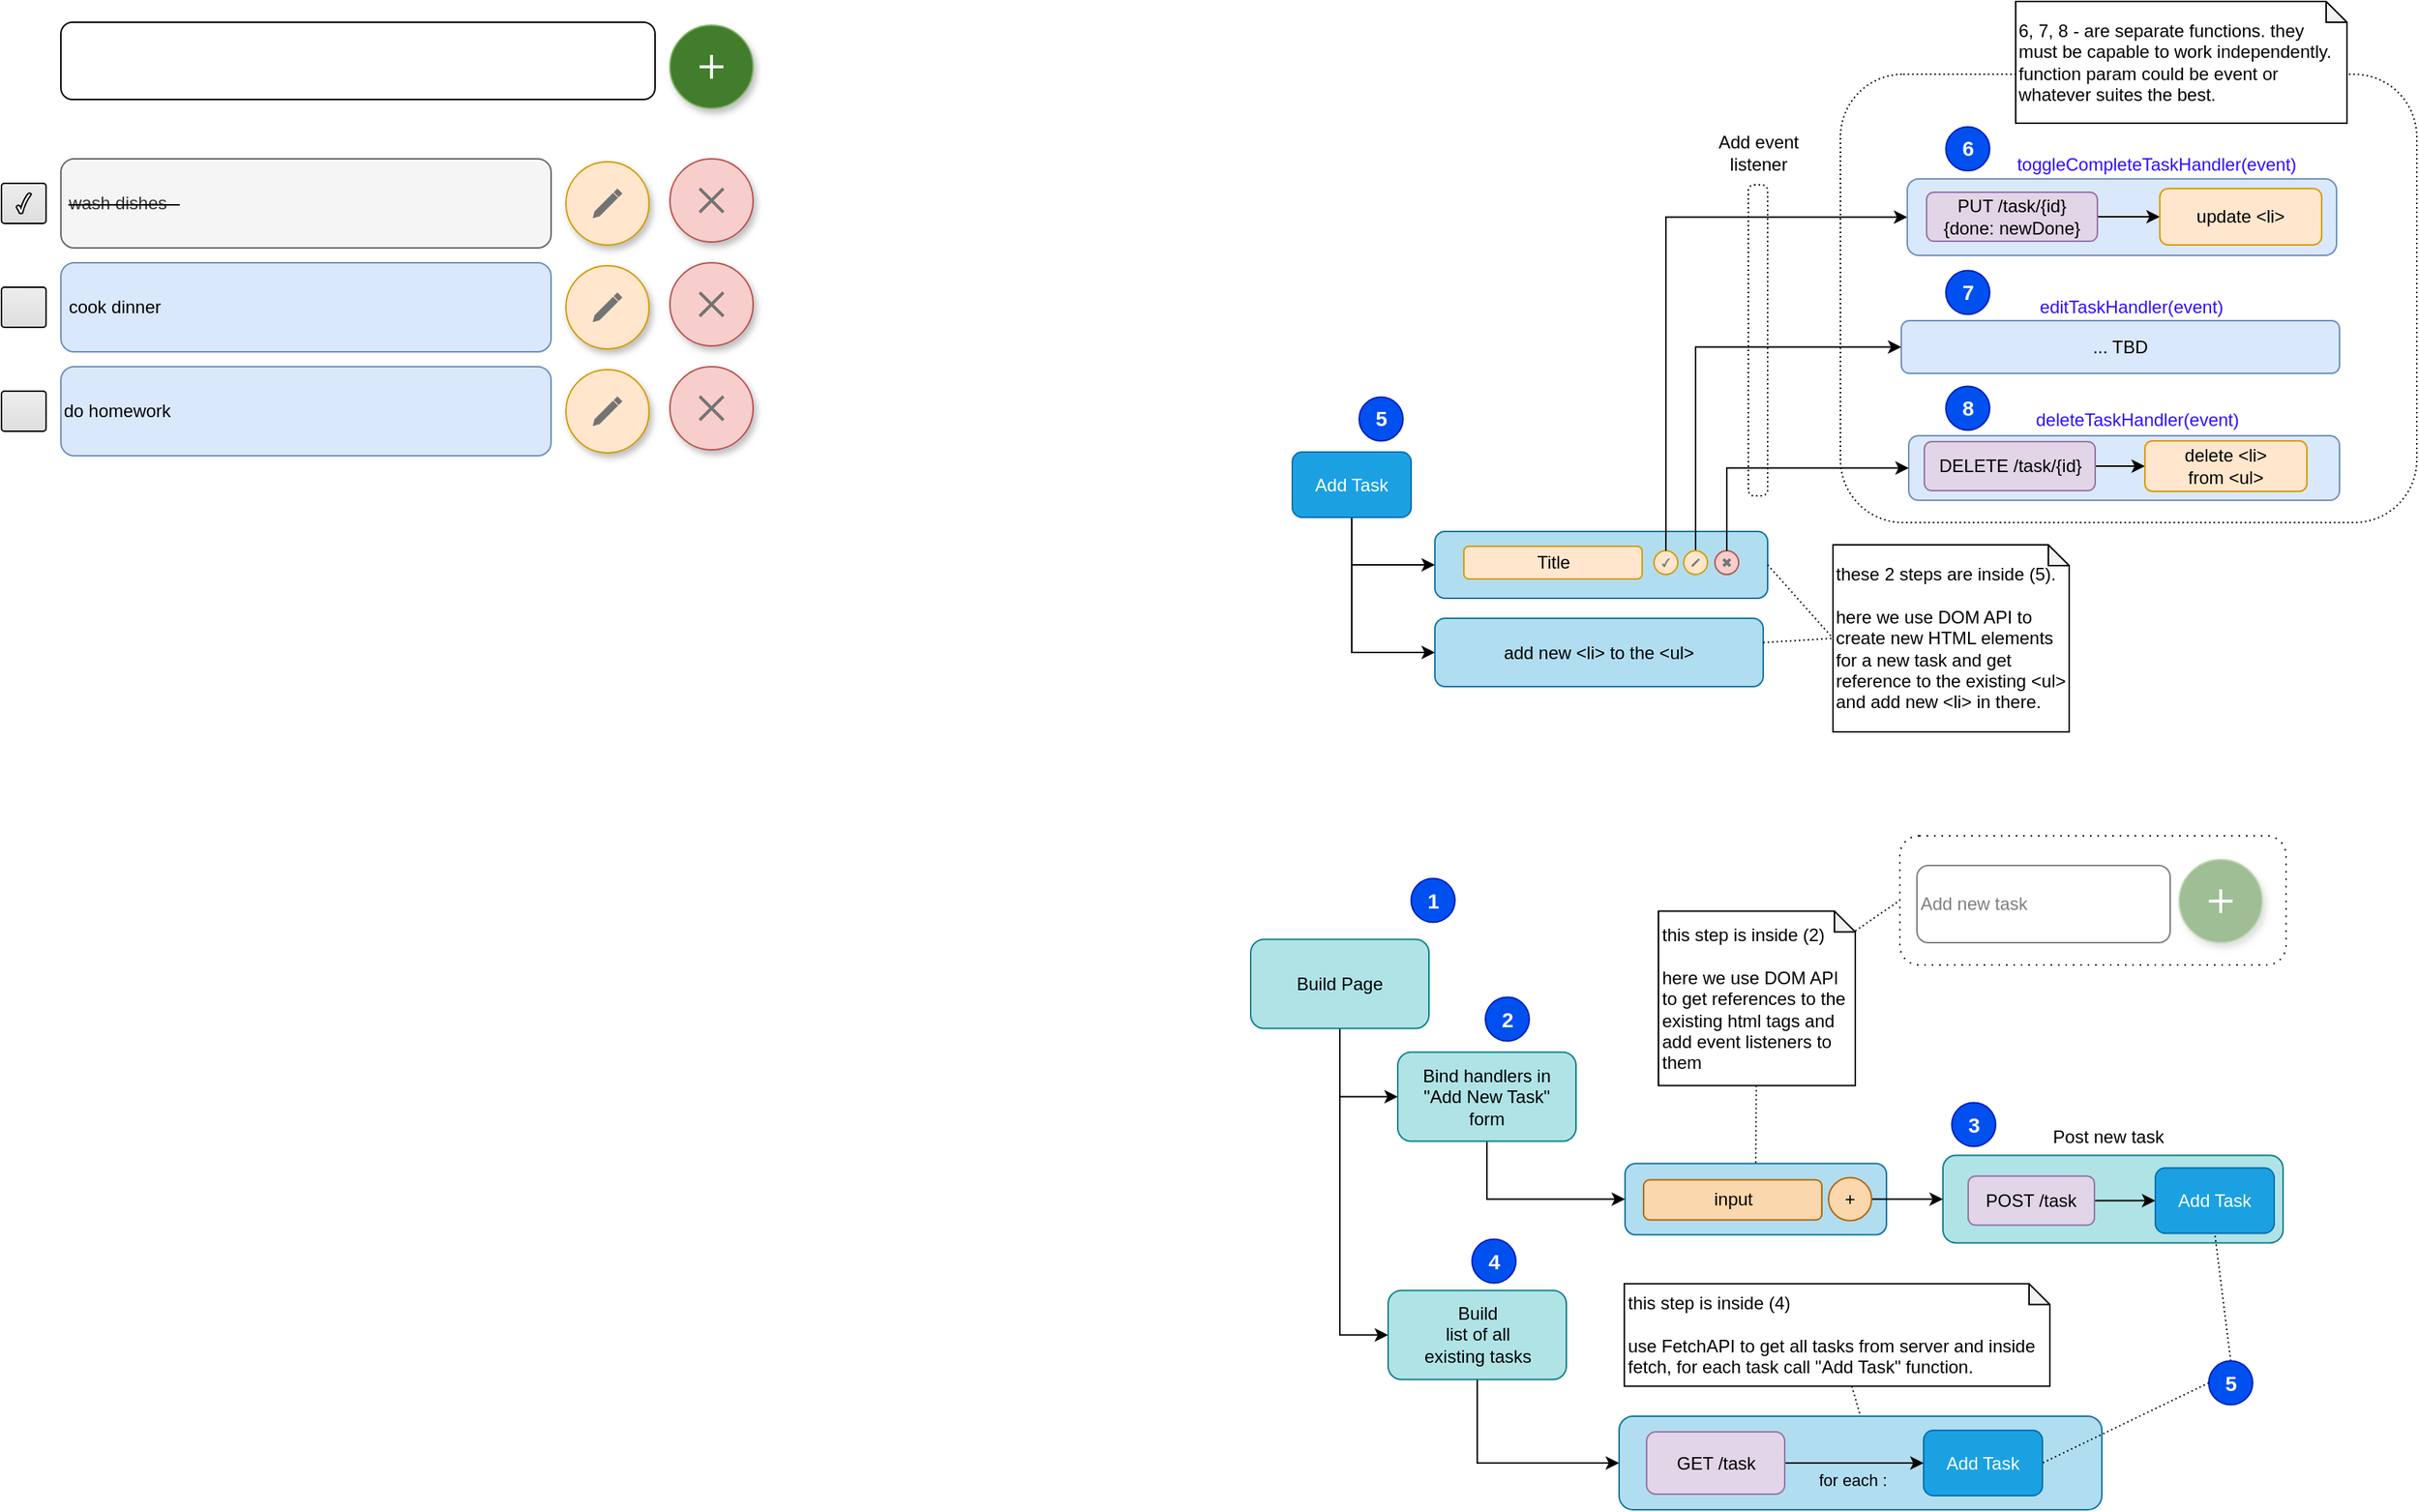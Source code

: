 <mxfile version="22.1.11" type="device">
  <diagram name="Page-1" id="iMQ4scvDYvINq1XZOUV-">
    <mxGraphModel dx="2390" dy="1423" grid="0" gridSize="10" guides="1" tooltips="1" connect="1" arrows="1" fold="1" page="1" pageScale="1" pageWidth="850" pageHeight="1100" math="0" shadow="0">
      <root>
        <mxCell id="0" />
        <mxCell id="1" parent="0" />
        <mxCell id="M3VwBtbTwz1de0m6aLjh-106" value="" style="rounded=1;whiteSpace=wrap;html=1;arcSize=14;dashed=1;dashPattern=1 2;" vertex="1" parent="1">
          <mxGeometry x="1278" y="83" width="388" height="302" as="geometry" />
        </mxCell>
        <mxCell id="M3VwBtbTwz1de0m6aLjh-91" value="" style="rounded=1;whiteSpace=wrap;html=1;arcSize=30;dashed=1;dashPattern=1 2;" vertex="1" parent="1">
          <mxGeometry x="1216" y="157.5" width="13" height="209.5" as="geometry" />
        </mxCell>
        <mxCell id="M3VwBtbTwz1de0m6aLjh-63" value="" style="rounded=1;whiteSpace=wrap;html=1;fillColor=#dae8fc;strokeColor=#6c8ebf;" vertex="1" parent="1">
          <mxGeometry x="1324" y="326.5" width="290" height="43.5" as="geometry" />
        </mxCell>
        <mxCell id="M3VwBtbTwz1de0m6aLjh-37" value="" style="rounded=1;whiteSpace=wrap;html=1;fillColor=#b0e3e6;strokeColor=#0e8088;" vertex="1" parent="1">
          <mxGeometry x="1347" y="811.25" width="229" height="59" as="geometry" />
        </mxCell>
        <mxCell id="M3VwBtbTwz1de0m6aLjh-9" value="" style="rounded=1;whiteSpace=wrap;html=1;fillColor=#b1ddf0;strokeColor=#10739e;" vertex="1" parent="1">
          <mxGeometry x="1133" y="816.75" width="176" height="48" as="geometry" />
        </mxCell>
        <mxCell id="M3VwBtbTwz1de0m6aLjh-16" value="" style="rounded=1;whiteSpace=wrap;html=1;fillColor=#b1ddf0;strokeColor=#10739e;" vertex="1" parent="1">
          <mxGeometry x="1129" y="987" width="325" height="63" as="geometry" />
        </mxCell>
        <mxCell id="ECK3vgAFCEgA1QiS_V0F-1" value="&amp;nbsp;wash dishes" style="rounded=1;whiteSpace=wrap;html=1;align=left;fillColor=#f5f5f5;fontColor=#333333;strokeColor=#666666;" parent="1" vertex="1">
          <mxGeometry x="80" y="140" width="330" height="60" as="geometry" />
        </mxCell>
        <mxCell id="ECK3vgAFCEgA1QiS_V0F-3" value="" style="shape=ellipse;fillColor=#417D2C;strokeColor=#82b366;shadow=1;aspect=fixed;sketch=0;html=1;labelPosition=center;verticalLabelPosition=bottom;align=center;verticalAlign=top;" parent="1" vertex="1">
          <mxGeometry x="490" y="50" width="56" height="56" as="geometry" />
        </mxCell>
        <mxCell id="ECK3vgAFCEgA1QiS_V0F-4" value="" style="dashed=0;html=1;shape=mxgraph.gmdl.plus;strokeColor=#ffffff;strokeWidth=2;shadow=0;sketch=0;" parent="ECK3vgAFCEgA1QiS_V0F-3" vertex="1">
          <mxGeometry x="20" y="20" width="16" height="16" as="geometry" />
        </mxCell>
        <mxCell id="ECK3vgAFCEgA1QiS_V0F-13" value="" style="shape=ellipse;dashed=0;strokeColor=#d79b00;shadow=1;fontSize=13;align=center;verticalAlign=top;labelPosition=center;verticalLabelPosition=bottom;html=1;aspect=fixed;fillColor=#ffe6cc;" parent="1" vertex="1">
          <mxGeometry x="420" y="142" width="56" height="56" as="geometry" />
        </mxCell>
        <mxCell id="ECK3vgAFCEgA1QiS_V0F-14" value="" style="dashed=0;html=1;shape=mxgraph.gmdl.edit;strokeColor=none;fillColor=#737373;shadow=0;sketch=0;html=1;labelPosition=center;verticalLabelPosition=bottom;align=center;verticalAlign=top;" parent="ECK3vgAFCEgA1QiS_V0F-13" vertex="1">
          <mxGeometry x="18" y="18" width="20" height="20" as="geometry" />
        </mxCell>
        <mxCell id="ECK3vgAFCEgA1QiS_V0F-15" value="" style="shape=ellipse;dashed=0;strokeColor=#b85450;shadow=1;fontSize=13;align=center;verticalAlign=top;labelPosition=center;verticalLabelPosition=bottom;html=1;aspect=fixed;fillColor=#f8cecc;" parent="1" vertex="1">
          <mxGeometry x="490" y="140" width="56" height="56" as="geometry" />
        </mxCell>
        <mxCell id="ECK3vgAFCEgA1QiS_V0F-16" value="" style="dashed=0;html=1;shape=mxgraph.gmdl.x;strokeColor=#737373;strokeWidth=2;shadow=0;sketch=0;html=1;labelPosition=center;verticalLabelPosition=bottom;align=center;verticalAlign=top;" parent="ECK3vgAFCEgA1QiS_V0F-15" vertex="1">
          <mxGeometry x="20" y="20" width="16" height="16" as="geometry" />
        </mxCell>
        <mxCell id="ECK3vgAFCEgA1QiS_V0F-17" value="&amp;nbsp;cook dinner" style="rounded=1;whiteSpace=wrap;html=1;align=left;fillColor=#dae8fc;strokeColor=#6c8ebf;" parent="1" vertex="1">
          <mxGeometry x="80" y="210" width="330" height="60" as="geometry" />
        </mxCell>
        <mxCell id="ECK3vgAFCEgA1QiS_V0F-19" value="" style="shape=ellipse;dashed=0;strokeColor=#d79b00;shadow=1;fontSize=13;align=center;verticalAlign=top;labelPosition=center;verticalLabelPosition=bottom;html=1;aspect=fixed;fillColor=#ffe6cc;" parent="1" vertex="1">
          <mxGeometry x="420" y="212" width="56" height="56" as="geometry" />
        </mxCell>
        <mxCell id="ECK3vgAFCEgA1QiS_V0F-20" value="" style="dashed=0;html=1;shape=mxgraph.gmdl.edit;strokeColor=none;fillColor=#737373;shadow=0;sketch=0;html=1;labelPosition=center;verticalLabelPosition=bottom;align=center;verticalAlign=top;" parent="ECK3vgAFCEgA1QiS_V0F-19" vertex="1">
          <mxGeometry x="18" y="18" width="20" height="20" as="geometry" />
        </mxCell>
        <mxCell id="ECK3vgAFCEgA1QiS_V0F-21" value="" style="shape=ellipse;dashed=0;strokeColor=#b85450;shadow=1;fontSize=13;align=center;verticalAlign=top;labelPosition=center;verticalLabelPosition=bottom;html=1;aspect=fixed;fillColor=#f8cecc;" parent="1" vertex="1">
          <mxGeometry x="490" y="210" width="56" height="56" as="geometry" />
        </mxCell>
        <mxCell id="ECK3vgAFCEgA1QiS_V0F-22" value="" style="dashed=0;html=1;shape=mxgraph.gmdl.x;strokeColor=#737373;strokeWidth=2;shadow=0;sketch=0;html=1;labelPosition=center;verticalLabelPosition=bottom;align=center;verticalAlign=top;" parent="ECK3vgAFCEgA1QiS_V0F-21" vertex="1">
          <mxGeometry x="20" y="20" width="16" height="16" as="geometry" />
        </mxCell>
        <mxCell id="ECK3vgAFCEgA1QiS_V0F-23" value="" style="html=1;shadow=0;dashed=0;shape=mxgraph.bootstrap.checkbox2;labelPosition=right;verticalLabelPosition=middle;align=left;verticalAlign=middle;gradientColor=#DEDEDE;fillColor=#EDEDED;checked=0;spacing=5;checkedFill=#0085FC;checkedStroke=#ffffff;sketch=0;" parent="1" vertex="1">
          <mxGeometry x="40" y="156.5" width="30" height="27" as="geometry" />
        </mxCell>
        <mxCell id="ECK3vgAFCEgA1QiS_V0F-25" value="" style="verticalLabelPosition=bottom;verticalAlign=top;html=1;shape=mxgraph.basic.tick" parent="1" vertex="1">
          <mxGeometry x="50" y="163" width="10" height="14" as="geometry" />
        </mxCell>
        <mxCell id="ECK3vgAFCEgA1QiS_V0F-27" value="" style="html=1;shadow=0;dashed=0;shape=mxgraph.bootstrap.checkbox2;labelPosition=right;verticalLabelPosition=middle;align=left;verticalAlign=middle;gradientColor=#DEDEDE;fillColor=#EDEDED;checked=0;spacing=5;checkedFill=#0085FC;checkedStroke=#ffffff;sketch=0;" parent="1" vertex="1">
          <mxGeometry x="40" y="226.5" width="30" height="27" as="geometry" />
        </mxCell>
        <mxCell id="ECK3vgAFCEgA1QiS_V0F-28" value="" style="rounded=1;whiteSpace=wrap;html=1;align=left;" parent="1" vertex="1">
          <mxGeometry x="80" y="48" width="400" height="52" as="geometry" />
        </mxCell>
        <mxCell id="ECK3vgAFCEgA1QiS_V0F-29" value="" style="endArrow=none;html=1;strokeWidth=1;rounded=0;" parent="1" edge="1">
          <mxGeometry width="50" height="50" relative="1" as="geometry">
            <mxPoint x="85" y="171" as="sourcePoint" />
            <mxPoint x="160" y="171" as="targetPoint" />
          </mxGeometry>
        </mxCell>
        <mxCell id="ECK3vgAFCEgA1QiS_V0F-30" value="do homework" style="rounded=1;whiteSpace=wrap;html=1;align=left;fillColor=#dae8fc;strokeColor=#6c8ebf;" parent="1" vertex="1">
          <mxGeometry x="80" y="280" width="330" height="60" as="geometry" />
        </mxCell>
        <mxCell id="ECK3vgAFCEgA1QiS_V0F-31" value="" style="shape=ellipse;dashed=0;strokeColor=#d79b00;shadow=1;fontSize=13;align=center;verticalAlign=top;labelPosition=center;verticalLabelPosition=bottom;html=1;aspect=fixed;fillColor=#ffe6cc;" parent="1" vertex="1">
          <mxGeometry x="420" y="282" width="56" height="56" as="geometry" />
        </mxCell>
        <mxCell id="ECK3vgAFCEgA1QiS_V0F-32" value="" style="dashed=0;html=1;shape=mxgraph.gmdl.edit;strokeColor=none;fillColor=#737373;shadow=0;sketch=0;html=1;labelPosition=center;verticalLabelPosition=bottom;align=center;verticalAlign=top;" parent="ECK3vgAFCEgA1QiS_V0F-31" vertex="1">
          <mxGeometry x="18" y="18" width="20" height="20" as="geometry" />
        </mxCell>
        <mxCell id="ECK3vgAFCEgA1QiS_V0F-33" value="" style="shape=ellipse;dashed=0;strokeColor=#b85450;shadow=1;fontSize=13;align=center;verticalAlign=top;labelPosition=center;verticalLabelPosition=bottom;html=1;aspect=fixed;fillColor=#f8cecc;" parent="1" vertex="1">
          <mxGeometry x="490" y="280" width="56" height="56" as="geometry" />
        </mxCell>
        <mxCell id="ECK3vgAFCEgA1QiS_V0F-34" value="" style="dashed=0;html=1;shape=mxgraph.gmdl.x;strokeColor=#737373;strokeWidth=2;shadow=0;sketch=0;html=1;labelPosition=center;verticalLabelPosition=bottom;align=center;verticalAlign=top;" parent="ECK3vgAFCEgA1QiS_V0F-33" vertex="1">
          <mxGeometry x="20" y="20" width="16" height="16" as="geometry" />
        </mxCell>
        <mxCell id="ECK3vgAFCEgA1QiS_V0F-35" value="" style="html=1;shadow=0;dashed=0;shape=mxgraph.bootstrap.checkbox2;labelPosition=right;verticalLabelPosition=middle;align=left;verticalAlign=middle;gradientColor=#DEDEDE;fillColor=#EDEDED;checked=0;spacing=5;checkedFill=#0085FC;checkedStroke=#ffffff;sketch=0;" parent="1" vertex="1">
          <mxGeometry x="40" y="296.5" width="30" height="27" as="geometry" />
        </mxCell>
        <mxCell id="M3VwBtbTwz1de0m6aLjh-1" value="Add Task" style="rounded=1;whiteSpace=wrap;html=1;fillColor=#1ba1e2;strokeColor=#006EAF;fontColor=#ffffff;" vertex="1" parent="1">
          <mxGeometry x="1334" y="996.5" width="80" height="44" as="geometry" />
        </mxCell>
        <mxCell id="M3VwBtbTwz1de0m6aLjh-41" style="edgeStyle=orthogonalEdgeStyle;rounded=0;orthogonalLoop=1;jettySize=auto;html=1;entryX=0;entryY=0.5;entryDx=0;entryDy=0;" edge="1" parent="1" source="M3VwBtbTwz1de0m6aLjh-2" target="M3VwBtbTwz1de0m6aLjh-40">
          <mxGeometry relative="1" as="geometry" />
        </mxCell>
        <mxCell id="M3VwBtbTwz1de0m6aLjh-2" value="POST /task" style="rounded=1;whiteSpace=wrap;html=1;fillColor=#e1d5e7;strokeColor=#9673a6;" vertex="1" parent="1">
          <mxGeometry x="1364" y="825.25" width="85" height="33" as="geometry" />
        </mxCell>
        <mxCell id="M3VwBtbTwz1de0m6aLjh-10" style="edgeStyle=orthogonalEdgeStyle;rounded=0;orthogonalLoop=1;jettySize=auto;html=1;entryX=0;entryY=0.5;entryDx=0;entryDy=0;" edge="1" parent="1" source="M3VwBtbTwz1de0m6aLjh-4" target="M3VwBtbTwz1de0m6aLjh-7">
          <mxGeometry relative="1" as="geometry" />
        </mxCell>
        <mxCell id="M3VwBtbTwz1de0m6aLjh-15" style="edgeStyle=orthogonalEdgeStyle;rounded=0;orthogonalLoop=1;jettySize=auto;html=1;entryX=0;entryY=0.5;entryDx=0;entryDy=0;" edge="1" parent="1" source="M3VwBtbTwz1de0m6aLjh-4" target="M3VwBtbTwz1de0m6aLjh-14">
          <mxGeometry relative="1" as="geometry" />
        </mxCell>
        <mxCell id="M3VwBtbTwz1de0m6aLjh-4" value="Build Page" style="rounded=1;whiteSpace=wrap;html=1;fillColor=#b0e3e6;strokeColor=#0e8088;" vertex="1" parent="1">
          <mxGeometry x="881" y="665.75" width="120" height="60" as="geometry" />
        </mxCell>
        <mxCell id="M3VwBtbTwz1de0m6aLjh-13" style="edgeStyle=orthogonalEdgeStyle;rounded=0;orthogonalLoop=1;jettySize=auto;html=1;entryX=0;entryY=0.5;entryDx=0;entryDy=0;exitX=0.5;exitY=1;exitDx=0;exitDy=0;" edge="1" parent="1" source="M3VwBtbTwz1de0m6aLjh-7" target="M3VwBtbTwz1de0m6aLjh-9">
          <mxGeometry relative="1" as="geometry">
            <mxPoint x="1127" y="813.75" as="targetPoint" />
          </mxGeometry>
        </mxCell>
        <mxCell id="M3VwBtbTwz1de0m6aLjh-7" value="Bind handlers in&lt;br&gt;&quot;Add New Task&quot;&lt;br&gt;form" style="rounded=1;whiteSpace=wrap;html=1;fillColor=#b0e3e6;strokeColor=#0e8088;" vertex="1" parent="1">
          <mxGeometry x="980" y="741.75" width="120" height="60" as="geometry" />
        </mxCell>
        <mxCell id="M3VwBtbTwz1de0m6aLjh-35" style="edgeStyle=orthogonalEdgeStyle;rounded=0;orthogonalLoop=1;jettySize=auto;html=1;entryX=0;entryY=0.5;entryDx=0;entryDy=0;" edge="1" parent="1" source="M3VwBtbTwz1de0m6aLjh-8" target="M3VwBtbTwz1de0m6aLjh-1">
          <mxGeometry relative="1" as="geometry" />
        </mxCell>
        <mxCell id="M3VwBtbTwz1de0m6aLjh-72" value="for each :" style="edgeLabel;html=1;align=center;verticalAlign=middle;resizable=0;points=[];labelBackgroundColor=none;" vertex="1" connectable="0" parent="M3VwBtbTwz1de0m6aLjh-35">
          <mxGeometry x="-0.54" relative="1" as="geometry">
            <mxPoint x="24" y="11" as="offset" />
          </mxGeometry>
        </mxCell>
        <mxCell id="M3VwBtbTwz1de0m6aLjh-8" value="GET /task" style="rounded=1;whiteSpace=wrap;html=1;fillColor=#e1d5e7;strokeColor=#9673a6;" vertex="1" parent="1">
          <mxGeometry x="1147.5" y="997.5" width="93" height="42" as="geometry" />
        </mxCell>
        <mxCell id="M3VwBtbTwz1de0m6aLjh-11" value="input" style="rounded=1;whiteSpace=wrap;html=1;fillColor=#fad7ac;strokeColor=#b46504;" vertex="1" parent="1">
          <mxGeometry x="1145.5" y="827.75" width="120" height="27" as="geometry" />
        </mxCell>
        <mxCell id="M3VwBtbTwz1de0m6aLjh-36" style="edgeStyle=orthogonalEdgeStyle;rounded=0;orthogonalLoop=1;jettySize=auto;html=1;entryX=0;entryY=0.5;entryDx=0;entryDy=0;" edge="1" parent="1" source="M3VwBtbTwz1de0m6aLjh-12" target="M3VwBtbTwz1de0m6aLjh-37">
          <mxGeometry relative="1" as="geometry" />
        </mxCell>
        <mxCell id="M3VwBtbTwz1de0m6aLjh-12" value="+" style="ellipse;whiteSpace=wrap;html=1;aspect=fixed;fillColor=#fad7ac;strokeColor=#b46504;" vertex="1" parent="1">
          <mxGeometry x="1270" y="826.25" width="29" height="29" as="geometry" />
        </mxCell>
        <mxCell id="M3VwBtbTwz1de0m6aLjh-17" style="edgeStyle=orthogonalEdgeStyle;rounded=0;orthogonalLoop=1;jettySize=auto;html=1;entryX=0;entryY=0.5;entryDx=0;entryDy=0;exitX=0.5;exitY=1;exitDx=0;exitDy=0;" edge="1" parent="1" source="M3VwBtbTwz1de0m6aLjh-14" target="M3VwBtbTwz1de0m6aLjh-16">
          <mxGeometry relative="1" as="geometry" />
        </mxCell>
        <mxCell id="M3VwBtbTwz1de0m6aLjh-14" value="Build&lt;br&gt;list of all &lt;br&gt;existing tasks" style="rounded=1;whiteSpace=wrap;html=1;fillColor=#b0e3e6;strokeColor=#0e8088;" vertex="1" parent="1">
          <mxGeometry x="973.5" y="902.25" width="120" height="60" as="geometry" />
        </mxCell>
        <mxCell id="M3VwBtbTwz1de0m6aLjh-38" value="Post new task" style="text;html=1;strokeColor=none;fillColor=none;align=center;verticalAlign=middle;whiteSpace=wrap;rounded=0;" vertex="1" parent="1">
          <mxGeometry x="1397.5" y="783.75" width="121" height="30" as="geometry" />
        </mxCell>
        <mxCell id="M3VwBtbTwz1de0m6aLjh-51" style="edgeStyle=orthogonalEdgeStyle;rounded=0;orthogonalLoop=1;jettySize=auto;html=1;entryX=0;entryY=0.5;entryDx=0;entryDy=0;exitX=0.5;exitY=1;exitDx=0;exitDy=0;" edge="1" parent="1" source="M3VwBtbTwz1de0m6aLjh-39" target="M3VwBtbTwz1de0m6aLjh-42">
          <mxGeometry relative="1" as="geometry">
            <Array as="points">
              <mxPoint x="949" y="413.5" />
            </Array>
          </mxGeometry>
        </mxCell>
        <mxCell id="M3VwBtbTwz1de0m6aLjh-53" style="edgeStyle=orthogonalEdgeStyle;rounded=0;orthogonalLoop=1;jettySize=auto;html=1;entryX=0;entryY=0.5;entryDx=0;entryDy=0;exitX=0.5;exitY=1;exitDx=0;exitDy=0;" edge="1" parent="1" source="M3VwBtbTwz1de0m6aLjh-39" target="M3VwBtbTwz1de0m6aLjh-52">
          <mxGeometry relative="1" as="geometry" />
        </mxCell>
        <mxCell id="M3VwBtbTwz1de0m6aLjh-39" value="Add Task" style="rounded=1;whiteSpace=wrap;html=1;fillColor=#1ba1e2;strokeColor=#006EAF;fontColor=#ffffff;" vertex="1" parent="1">
          <mxGeometry x="909" y="337.5" width="80" height="44" as="geometry" />
        </mxCell>
        <mxCell id="M3VwBtbTwz1de0m6aLjh-40" value="Add Task" style="rounded=1;whiteSpace=wrap;html=1;fillColor=#1ba1e2;strokeColor=#006EAF;fontColor=#ffffff;" vertex="1" parent="1">
          <mxGeometry x="1490" y="819.75" width="80" height="44" as="geometry" />
        </mxCell>
        <mxCell id="M3VwBtbTwz1de0m6aLjh-42" value="" style="rounded=1;whiteSpace=wrap;html=1;fillColor=#b1ddf0;strokeColor=#10739e;" vertex="1" parent="1">
          <mxGeometry x="1005" y="391" width="224" height="45" as="geometry" />
        </mxCell>
        <mxCell id="M3VwBtbTwz1de0m6aLjh-43" value="Title" style="rounded=1;whiteSpace=wrap;html=1;fillColor=#ffe6cc;strokeColor=#d79b00;" vertex="1" parent="1">
          <mxGeometry x="1024.5" y="401" width="120" height="22" as="geometry" />
        </mxCell>
        <mxCell id="M3VwBtbTwz1de0m6aLjh-58" style="edgeStyle=orthogonalEdgeStyle;rounded=0;orthogonalLoop=1;jettySize=auto;html=1;entryX=0;entryY=0.5;entryDx=0;entryDy=0;exitX=0.5;exitY=0;exitDx=0;exitDy=0;" edge="1" parent="1" source="M3VwBtbTwz1de0m6aLjh-44" target="M3VwBtbTwz1de0m6aLjh-65">
          <mxGeometry relative="1" as="geometry">
            <mxPoint x="1310.0" y="526" as="targetPoint" />
          </mxGeometry>
        </mxCell>
        <mxCell id="M3VwBtbTwz1de0m6aLjh-44" value="" style="shape=ellipse;dashed=0;strokeColor=#d79b00;shadow=0;fontSize=13;align=center;verticalAlign=top;labelPosition=center;verticalLabelPosition=bottom;html=1;aspect=fixed;fillColor=#ffe6cc;" vertex="1" parent="1">
          <mxGeometry x="1172.5" y="404" width="16" height="16" as="geometry" />
        </mxCell>
        <mxCell id="M3VwBtbTwz1de0m6aLjh-45" value="" style="dashed=0;html=1;shape=mxgraph.gmdl.edit;strokeColor=none;fillColor=#737373;shadow=0;sketch=0;html=1;labelPosition=center;verticalLabelPosition=bottom;align=center;verticalAlign=top;" vertex="1" parent="M3VwBtbTwz1de0m6aLjh-44">
          <mxGeometry x="5.143" y="5.143" width="5.714" height="5.714" as="geometry" />
        </mxCell>
        <mxCell id="M3VwBtbTwz1de0m6aLjh-46" value="" style="shape=ellipse;dashed=0;strokeColor=#b85450;shadow=0;fontSize=13;align=center;verticalAlign=top;labelPosition=center;verticalLabelPosition=bottom;html=1;aspect=fixed;fillColor=#f8cecc;" vertex="1" parent="1">
          <mxGeometry x="1193.5" y="404" width="16" height="16" as="geometry" />
        </mxCell>
        <mxCell id="M3VwBtbTwz1de0m6aLjh-47" value="" style="dashed=0;html=1;shape=mxgraph.gmdl.x;strokeColor=#737373;strokeWidth=2;shadow=0;sketch=0;html=1;labelPosition=center;verticalLabelPosition=bottom;align=center;verticalAlign=top;" vertex="1" parent="M3VwBtbTwz1de0m6aLjh-46">
          <mxGeometry x="5.714" y="5.714" width="4.571" height="4.571" as="geometry" />
        </mxCell>
        <mxCell id="M3VwBtbTwz1de0m6aLjh-48" value="" style="group" vertex="1" connectable="0" parent="1">
          <mxGeometry x="1152.5" y="404" width="16" height="16" as="geometry" />
        </mxCell>
        <mxCell id="M3VwBtbTwz1de0m6aLjh-49" value="" style="shape=ellipse;dashed=0;strokeColor=#d79b00;shadow=0;fontSize=13;align=center;verticalAlign=top;labelPosition=center;verticalLabelPosition=bottom;html=1;aspect=fixed;fillColor=#ffe6cc;" vertex="1" parent="M3VwBtbTwz1de0m6aLjh-48">
          <mxGeometry width="16" height="16" as="geometry" />
        </mxCell>
        <mxCell id="M3VwBtbTwz1de0m6aLjh-50" value="" style="verticalLabelPosition=bottom;verticalAlign=top;html=1;shape=mxgraph.basic.tick;fillColor=#808080;strokeColor=none;" vertex="1" parent="M3VwBtbTwz1de0m6aLjh-48">
          <mxGeometry x="5.286" y="5" width="5.429" height="6" as="geometry" />
        </mxCell>
        <mxCell id="M3VwBtbTwz1de0m6aLjh-52" value="add new &amp;lt;li&amp;gt; to the &amp;lt;ul&amp;gt;" style="rounded=1;whiteSpace=wrap;html=1;fillColor=#b1ddf0;strokeColor=#10739e;" vertex="1" parent="1">
          <mxGeometry x="1005" y="449.5" width="221" height="46" as="geometry" />
        </mxCell>
        <mxCell id="M3VwBtbTwz1de0m6aLjh-57" style="edgeStyle=orthogonalEdgeStyle;rounded=0;orthogonalLoop=1;jettySize=auto;html=1;entryX=0;entryY=0.5;entryDx=0;entryDy=0;exitX=0.5;exitY=0;exitDx=0;exitDy=0;" edge="1" parent="1" source="M3VwBtbTwz1de0m6aLjh-46" target="M3VwBtbTwz1de0m6aLjh-63">
          <mxGeometry relative="1" as="geometry">
            <mxPoint x="1296" y="700.5" as="sourcePoint" />
            <mxPoint x="1310.0" y="445.25" as="targetPoint" />
          </mxGeometry>
        </mxCell>
        <mxCell id="M3VwBtbTwz1de0m6aLjh-59" style="edgeStyle=orthogonalEdgeStyle;rounded=0;orthogonalLoop=1;jettySize=auto;html=1;entryX=0;entryY=0.5;entryDx=0;entryDy=0;exitX=0.5;exitY=0;exitDx=0;exitDy=0;" edge="1" parent="1" source="M3VwBtbTwz1de0m6aLjh-49" target="M3VwBtbTwz1de0m6aLjh-67">
          <mxGeometry relative="1" as="geometry">
            <mxPoint x="1310.0" y="617.0" as="targetPoint" />
          </mxGeometry>
        </mxCell>
        <mxCell id="M3VwBtbTwz1de0m6aLjh-62" style="edgeStyle=orthogonalEdgeStyle;rounded=0;orthogonalLoop=1;jettySize=auto;html=1;entryX=0;entryY=0.5;entryDx=0;entryDy=0;" edge="1" parent="1" source="M3VwBtbTwz1de0m6aLjh-60" target="M3VwBtbTwz1de0m6aLjh-61">
          <mxGeometry relative="1" as="geometry" />
        </mxCell>
        <mxCell id="M3VwBtbTwz1de0m6aLjh-60" value="DELETE /task/{id}" style="rounded=1;whiteSpace=wrap;html=1;fillColor=#e1d5e7;strokeColor=#9673a6;" vertex="1" parent="1">
          <mxGeometry x="1334.5" y="330.5" width="115" height="33" as="geometry" />
        </mxCell>
        <mxCell id="M3VwBtbTwz1de0m6aLjh-61" value="delete &amp;lt;li&amp;gt; &lt;br&gt;from &amp;lt;ul&amp;gt;" style="rounded=1;whiteSpace=wrap;html=1;fillColor=#ffe6cc;strokeColor=#d79b00;" vertex="1" parent="1">
          <mxGeometry x="1483" y="330" width="109" height="34" as="geometry" />
        </mxCell>
        <mxCell id="M3VwBtbTwz1de0m6aLjh-65" value="... TBD" style="rounded=1;whiteSpace=wrap;html=1;fillColor=#dae8fc;strokeColor=#6c8ebf;" vertex="1" parent="1">
          <mxGeometry x="1319" y="249" width="295" height="35.5" as="geometry" />
        </mxCell>
        <mxCell id="M3VwBtbTwz1de0m6aLjh-67" value="" style="rounded=1;whiteSpace=wrap;html=1;fillColor=#dae8fc;strokeColor=#6c8ebf;" vertex="1" parent="1">
          <mxGeometry x="1323" y="153.5" width="289" height="51.5" as="geometry" />
        </mxCell>
        <mxCell id="M3VwBtbTwz1de0m6aLjh-70" style="edgeStyle=orthogonalEdgeStyle;rounded=0;orthogonalLoop=1;jettySize=auto;html=1;entryX=0;entryY=0.5;entryDx=0;entryDy=0;" edge="1" parent="1" source="M3VwBtbTwz1de0m6aLjh-68" target="M3VwBtbTwz1de0m6aLjh-69">
          <mxGeometry relative="1" as="geometry" />
        </mxCell>
        <mxCell id="M3VwBtbTwz1de0m6aLjh-68" value="PUT /task/{id}&lt;br&gt;{done: newDone}" style="rounded=1;whiteSpace=wrap;html=1;fillColor=#e1d5e7;strokeColor=#9673a6;" vertex="1" parent="1">
          <mxGeometry x="1336" y="162.5" width="115" height="33" as="geometry" />
        </mxCell>
        <mxCell id="M3VwBtbTwz1de0m6aLjh-69" value="update &amp;lt;li&amp;gt;" style="rounded=1;whiteSpace=wrap;html=1;fillColor=#ffe6cc;strokeColor=#d79b00;" vertex="1" parent="1">
          <mxGeometry x="1493" y="160" width="109" height="38" as="geometry" />
        </mxCell>
        <mxCell id="M3VwBtbTwz1de0m6aLjh-74" value="&lt;font color=&quot;#2f0fff&quot;&gt;deleteTaskHandler(event)&lt;/font&gt;" style="text;html=1;strokeColor=none;fillColor=none;align=center;verticalAlign=middle;whiteSpace=wrap;rounded=0;" vertex="1" parent="1">
          <mxGeometry x="1402" y="300.5" width="152" height="30" as="geometry" />
        </mxCell>
        <mxCell id="M3VwBtbTwz1de0m6aLjh-75" value="&lt;font color=&quot;#2f0fff&quot;&gt;editTaskHandler(event)&lt;/font&gt;" style="text;html=1;strokeColor=none;fillColor=none;align=center;verticalAlign=middle;whiteSpace=wrap;rounded=0;" vertex="1" parent="1">
          <mxGeometry x="1398" y="224.5" width="152" height="30" as="geometry" />
        </mxCell>
        <mxCell id="M3VwBtbTwz1de0m6aLjh-76" value="&lt;font color=&quot;#2f0fff&quot;&gt;toggleCompleteTaskHandler(event)&lt;/font&gt;" style="text;html=1;strokeColor=none;fillColor=none;align=center;verticalAlign=middle;whiteSpace=wrap;rounded=0;" vertex="1" parent="1">
          <mxGeometry x="1372" y="128.5" width="238" height="30" as="geometry" />
        </mxCell>
        <mxCell id="M3VwBtbTwz1de0m6aLjh-77" value="&lt;font style=&quot;font-size: 14px;&quot;&gt;&lt;b&gt;1&lt;/b&gt;&lt;/font&gt;" style="ellipse;whiteSpace=wrap;html=1;aspect=fixed;fillColor=#0050ef;fontColor=#ffffff;strokeColor=#001DBC;" vertex="1" parent="1">
          <mxGeometry x="989" y="624.75" width="29.5" height="29.5" as="geometry" />
        </mxCell>
        <mxCell id="M3VwBtbTwz1de0m6aLjh-78" value="&lt;font style=&quot;font-size: 14px;&quot;&gt;&lt;b&gt;2&lt;/b&gt;&lt;/font&gt;" style="ellipse;whiteSpace=wrap;html=1;aspect=fixed;fillColor=#0050ef;fontColor=#ffffff;strokeColor=#001DBC;" vertex="1" parent="1">
          <mxGeometry x="1039" y="704.75" width="29.5" height="29.5" as="geometry" />
        </mxCell>
        <mxCell id="M3VwBtbTwz1de0m6aLjh-79" value="&lt;font style=&quot;font-size: 14px;&quot;&gt;&lt;b&gt;3&lt;/b&gt;&lt;/font&gt;" style="ellipse;whiteSpace=wrap;html=1;aspect=fixed;fillColor=#0050ef;fontColor=#ffffff;strokeColor=#001DBC;" vertex="1" parent="1">
          <mxGeometry x="1353" y="775.75" width="29.5" height="29.5" as="geometry" />
        </mxCell>
        <mxCell id="M3VwBtbTwz1de0m6aLjh-80" value="&lt;font style=&quot;font-size: 14px;&quot;&gt;&lt;b&gt;4&lt;/b&gt;&lt;/font&gt;" style="ellipse;whiteSpace=wrap;html=1;aspect=fixed;fillColor=#0050ef;fontColor=#ffffff;strokeColor=#001DBC;" vertex="1" parent="1">
          <mxGeometry x="1030" y="867.75" width="29.5" height="29.5" as="geometry" />
        </mxCell>
        <mxCell id="M3VwBtbTwz1de0m6aLjh-83" style="rounded=0;orthogonalLoop=1;jettySize=auto;html=1;entryX=0.5;entryY=1;entryDx=0;entryDy=0;endArrow=none;endFill=0;dashed=1;dashPattern=1 2;fontStyle=1;exitX=0.5;exitY=0;exitDx=0;exitDy=0;jumpSize=2;strokeWidth=1;" edge="1" parent="1" source="M3VwBtbTwz1de0m6aLjh-81" target="M3VwBtbTwz1de0m6aLjh-40">
          <mxGeometry relative="1" as="geometry" />
        </mxCell>
        <mxCell id="M3VwBtbTwz1de0m6aLjh-81" value="&lt;font style=&quot;font-size: 14px;&quot;&gt;&lt;b&gt;5&lt;/b&gt;&lt;/font&gt;" style="ellipse;whiteSpace=wrap;html=1;aspect=fixed;fillColor=#0050ef;fontColor=#ffffff;strokeColor=#001DBC;" vertex="1" parent="1">
          <mxGeometry x="1526" y="949.75" width="29.5" height="29.5" as="geometry" />
        </mxCell>
        <mxCell id="M3VwBtbTwz1de0m6aLjh-84" style="rounded=0;orthogonalLoop=1;jettySize=auto;html=1;entryX=1;entryY=0.5;entryDx=0;entryDy=0;endArrow=none;endFill=0;dashed=1;dashPattern=1 2;exitX=0;exitY=0.5;exitDx=0;exitDy=0;" edge="1" parent="1" source="M3VwBtbTwz1de0m6aLjh-81" target="M3VwBtbTwz1de0m6aLjh-1">
          <mxGeometry relative="1" as="geometry">
            <mxPoint x="1546" y="1006.25" as="sourcePoint" />
            <mxPoint x="1500" y="943.25" as="targetPoint" />
          </mxGeometry>
        </mxCell>
        <mxCell id="M3VwBtbTwz1de0m6aLjh-85" value="&lt;font style=&quot;font-size: 14px;&quot;&gt;&lt;b&gt;5&lt;/b&gt;&lt;/font&gt;" style="ellipse;whiteSpace=wrap;html=1;aspect=fixed;fillColor=#0050ef;fontColor=#ffffff;strokeColor=#001DBC;" vertex="1" parent="1">
          <mxGeometry x="954" y="300.5" width="29.5" height="29.5" as="geometry" />
        </mxCell>
        <mxCell id="M3VwBtbTwz1de0m6aLjh-86" value="&lt;font style=&quot;font-size: 14px;&quot;&gt;&lt;b&gt;6&lt;/b&gt;&lt;/font&gt;" style="ellipse;whiteSpace=wrap;html=1;aspect=fixed;fillColor=#0050ef;fontColor=#ffffff;strokeColor=#001DBC;" vertex="1" parent="1">
          <mxGeometry x="1349" y="118.5" width="29.5" height="29.5" as="geometry" />
        </mxCell>
        <mxCell id="M3VwBtbTwz1de0m6aLjh-87" value="&lt;font style=&quot;font-size: 14px;&quot;&gt;&lt;b&gt;7&lt;/b&gt;&lt;/font&gt;" style="ellipse;whiteSpace=wrap;html=1;aspect=fixed;fillColor=#0050ef;fontColor=#ffffff;strokeColor=#001DBC;" vertex="1" parent="1">
          <mxGeometry x="1349" y="215.25" width="29.5" height="29.5" as="geometry" />
        </mxCell>
        <mxCell id="M3VwBtbTwz1de0m6aLjh-88" value="&lt;font style=&quot;font-size: 14px;&quot;&gt;&lt;b&gt;8&lt;/b&gt;&lt;/font&gt;" style="ellipse;whiteSpace=wrap;html=1;aspect=fixed;fillColor=#0050ef;fontColor=#ffffff;strokeColor=#001DBC;" vertex="1" parent="1">
          <mxGeometry x="1349" y="293.25" width="29.5" height="29.5" as="geometry" />
        </mxCell>
        <mxCell id="M3VwBtbTwz1de0m6aLjh-92" value="Add event listener" style="text;html=1;strokeColor=none;fillColor=none;align=center;verticalAlign=middle;whiteSpace=wrap;rounded=0;" vertex="1" parent="1">
          <mxGeometry x="1192.5" y="120.5" width="60" height="30" as="geometry" />
        </mxCell>
        <mxCell id="M3VwBtbTwz1de0m6aLjh-94" style="rounded=0;orthogonalLoop=1;jettySize=auto;html=1;entryX=0.5;entryY=0;entryDx=0;entryDy=0;dashed=1;dashPattern=1 2;endArrow=none;endFill=0;" edge="1" parent="1" source="M3VwBtbTwz1de0m6aLjh-93" target="M3VwBtbTwz1de0m6aLjh-9">
          <mxGeometry relative="1" as="geometry" />
        </mxCell>
        <mxCell id="M3VwBtbTwz1de0m6aLjh-99" style="rounded=0;orthogonalLoop=1;jettySize=auto;html=1;entryX=0;entryY=0.5;entryDx=0;entryDy=0;dashed=1;dashPattern=1 2;endArrow=none;endFill=0;" edge="1" parent="1" source="M3VwBtbTwz1de0m6aLjh-93" target="M3VwBtbTwz1de0m6aLjh-98">
          <mxGeometry relative="1" as="geometry" />
        </mxCell>
        <mxCell id="M3VwBtbTwz1de0m6aLjh-93" value="this step is inside (2)&lt;br&gt;&lt;br&gt;here we use DOM API to get references to the existing html tags and add event listeners to them" style="shape=note;whiteSpace=wrap;html=1;backgroundOutline=1;darkOpacity=0.05;size=14;align=left;" vertex="1" parent="1">
          <mxGeometry x="1155.5" y="646.75" width="132.5" height="117.5" as="geometry" />
        </mxCell>
        <mxCell id="M3VwBtbTwz1de0m6aLjh-95" value="" style="shape=ellipse;fillColor=#417D2C;strokeColor=#82b366;shadow=1;aspect=fixed;sketch=0;html=1;labelPosition=center;verticalLabelPosition=bottom;align=center;verticalAlign=top;" vertex="1" parent="1">
          <mxGeometry x="1506" y="612" width="56" height="56" as="geometry" />
        </mxCell>
        <mxCell id="M3VwBtbTwz1de0m6aLjh-96" value="" style="dashed=0;html=1;shape=mxgraph.gmdl.plus;strokeColor=#ffffff;strokeWidth=2;shadow=0;sketch=0;" vertex="1" parent="M3VwBtbTwz1de0m6aLjh-95">
          <mxGeometry x="20" y="20" width="16" height="16" as="geometry" />
        </mxCell>
        <mxCell id="M3VwBtbTwz1de0m6aLjh-97" value="Add new task" style="rounded=1;whiteSpace=wrap;html=1;align=left;" vertex="1" parent="1">
          <mxGeometry x="1329.5" y="616" width="170.5" height="52" as="geometry" />
        </mxCell>
        <mxCell id="M3VwBtbTwz1de0m6aLjh-98" value="" style="rounded=1;whiteSpace=wrap;html=1;fillOpacity=50;dashed=1;dashPattern=1 4;" vertex="1" parent="1">
          <mxGeometry x="1318" y="596" width="260" height="87" as="geometry" />
        </mxCell>
        <mxCell id="M3VwBtbTwz1de0m6aLjh-101" style="rounded=0;orthogonalLoop=1;jettySize=auto;html=1;entryX=0.5;entryY=0;entryDx=0;entryDy=0;dashed=1;dashPattern=1 2;endArrow=none;endFill=0;" edge="1" parent="1" source="M3VwBtbTwz1de0m6aLjh-100" target="M3VwBtbTwz1de0m6aLjh-16">
          <mxGeometry relative="1" as="geometry" />
        </mxCell>
        <mxCell id="M3VwBtbTwz1de0m6aLjh-100" value="this step is inside (4)&lt;br&gt;&lt;br&gt;use FetchAPI to get all tasks from server and inside fetch, for each task call &quot;Add Task&quot; function." style="shape=note;whiteSpace=wrap;html=1;backgroundOutline=1;darkOpacity=0.05;size=14;align=left;" vertex="1" parent="1">
          <mxGeometry x="1132.5" y="897.75" width="286.5" height="69" as="geometry" />
        </mxCell>
        <mxCell id="M3VwBtbTwz1de0m6aLjh-102" value="these 2 steps are inside (5).&lt;br&gt;&lt;br&gt;here we use DOM API to create new HTML elements for a new task and get reference to the existing &amp;lt;ul&amp;gt; and add new &amp;lt;li&amp;gt; in there." style="shape=note;whiteSpace=wrap;html=1;backgroundOutline=1;darkOpacity=0.05;size=14;align=left;" vertex="1" parent="1">
          <mxGeometry x="1273" y="400" width="159" height="126" as="geometry" />
        </mxCell>
        <mxCell id="M3VwBtbTwz1de0m6aLjh-103" style="rounded=0;orthogonalLoop=1;jettySize=auto;html=1;entryX=0;entryY=0.5;entryDx=0;entryDy=0;entryPerimeter=0;exitX=1;exitY=0.5;exitDx=0;exitDy=0;dashed=1;dashPattern=1 2;endArrow=none;endFill=0;" edge="1" parent="1" source="M3VwBtbTwz1de0m6aLjh-42" target="M3VwBtbTwz1de0m6aLjh-102">
          <mxGeometry relative="1" as="geometry" />
        </mxCell>
        <mxCell id="M3VwBtbTwz1de0m6aLjh-104" style="rounded=0;orthogonalLoop=1;jettySize=auto;html=1;entryX=0;entryY=0.5;entryDx=0;entryDy=0;entryPerimeter=0;dashed=1;dashPattern=1 2;endArrow=none;endFill=0;" edge="1" parent="1" source="M3VwBtbTwz1de0m6aLjh-52" target="M3VwBtbTwz1de0m6aLjh-102">
          <mxGeometry relative="1" as="geometry" />
        </mxCell>
        <mxCell id="M3VwBtbTwz1de0m6aLjh-105" value="6, 7, 8 - are separate functions. they must be capable to work independently.&amp;nbsp;&lt;br&gt;function param could be event or whatever suites the best." style="shape=note;whiteSpace=wrap;html=1;backgroundOutline=1;darkOpacity=0.05;size=14;align=left;" vertex="1" parent="1">
          <mxGeometry x="1396" y="34" width="223" height="82" as="geometry" />
        </mxCell>
      </root>
    </mxGraphModel>
  </diagram>
</mxfile>
